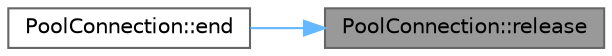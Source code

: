digraph "PoolConnection::release"
{
 // INTERACTIVE_SVG=YES
 // LATEX_PDF_SIZE
  bgcolor="transparent";
  edge [fontname=Helvetica,fontsize=10,labelfontname=Helvetica,labelfontsize=10];
  node [fontname=Helvetica,fontsize=10,shape=box,height=0.2,width=0.4];
  rankdir="RL";
  Node1 [id="Node000001",label="PoolConnection::release",height=0.2,width=0.4,color="gray40", fillcolor="grey60", style="filled", fontcolor="black",tooltip=" "];
  Node1 -> Node2 [id="edge1_Node000001_Node000002",dir="back",color="steelblue1",style="solid",tooltip=" "];
  Node2 [id="Node000002",label="PoolConnection::end",height=0.2,width=0.4,color="grey40", fillcolor="white", style="filled",URL="$d7/d60/a00816_ac1c5f489f2b59457aa830e69c51b07eb.html#ac1c5f489f2b59457aa830e69c51b07eb",tooltip=" "];
}
